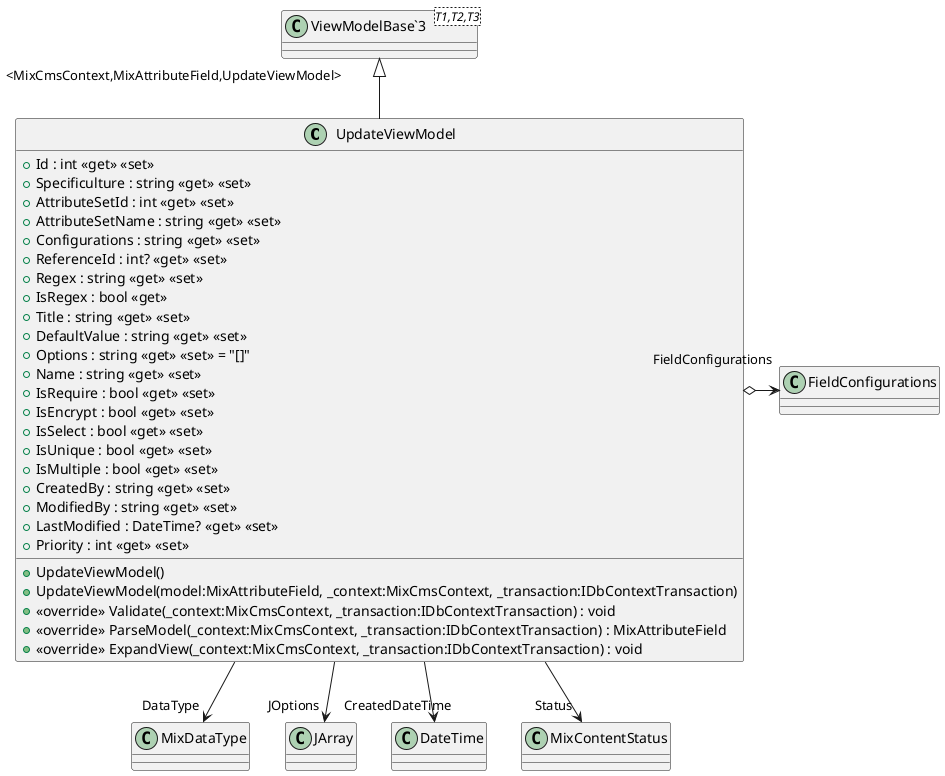 @startuml
class UpdateViewModel {
    + Id : int <<get>> <<set>>
    + Specificulture : string <<get>> <<set>>
    + AttributeSetId : int <<get>> <<set>>
    + AttributeSetName : string <<get>> <<set>>
    + Configurations : string <<get>> <<set>>
    + ReferenceId : int? <<get>> <<set>>
    + Regex : string <<get>> <<set>>
    + IsRegex : bool <<get>>
    + Title : string <<get>> <<set>>
    + DefaultValue : string <<get>> <<set>>
    + Options : string <<get>> <<set>> = "[]"
    + Name : string <<get>> <<set>>
    + IsRequire : bool <<get>> <<set>>
    + IsEncrypt : bool <<get>> <<set>>
    + IsSelect : bool <<get>> <<set>>
    + IsUnique : bool <<get>> <<set>>
    + IsMultiple : bool <<get>> <<set>>
    + CreatedBy : string <<get>> <<set>>
    + ModifiedBy : string <<get>> <<set>>
    + LastModified : DateTime? <<get>> <<set>>
    + Priority : int <<get>> <<set>>
    + UpdateViewModel()
    + UpdateViewModel(model:MixAttributeField, _context:MixCmsContext, _transaction:IDbContextTransaction)
    + <<override>> Validate(_context:MixCmsContext, _transaction:IDbContextTransaction) : void
    + <<override>> ParseModel(_context:MixCmsContext, _transaction:IDbContextTransaction) : MixAttributeField
    + <<override>> ExpandView(_context:MixCmsContext, _transaction:IDbContextTransaction) : void
}
class "ViewModelBase`3"<T1,T2,T3> {
}
"ViewModelBase`3" "<MixCmsContext,MixAttributeField,UpdateViewModel>" <|-- UpdateViewModel
UpdateViewModel --> "DataType" MixDataType
UpdateViewModel --> "JOptions" JArray
UpdateViewModel --> "CreatedDateTime" DateTime
UpdateViewModel --> "Status" MixContentStatus
UpdateViewModel o-> "FieldConfigurations" FieldConfigurations
@enduml
